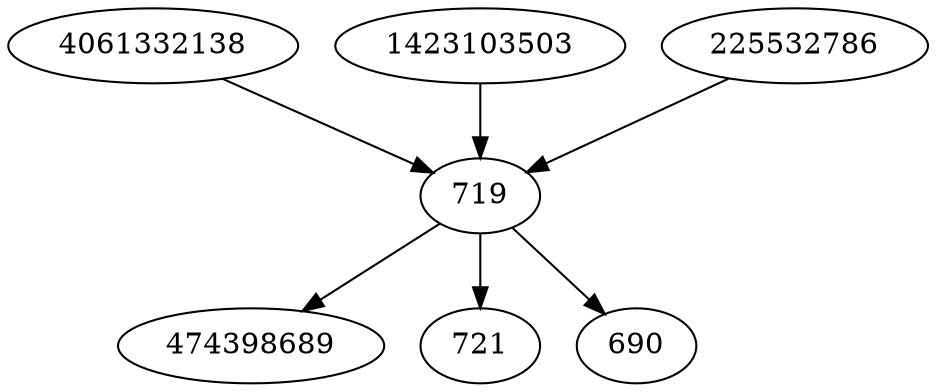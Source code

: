 strict digraph  {
474398689;
4061332138;
1423103503;
719;
721;
225532786;
690;
4061332138 -> 719;
1423103503 -> 719;
719 -> 474398689;
719 -> 690;
719 -> 721;
225532786 -> 719;
}
